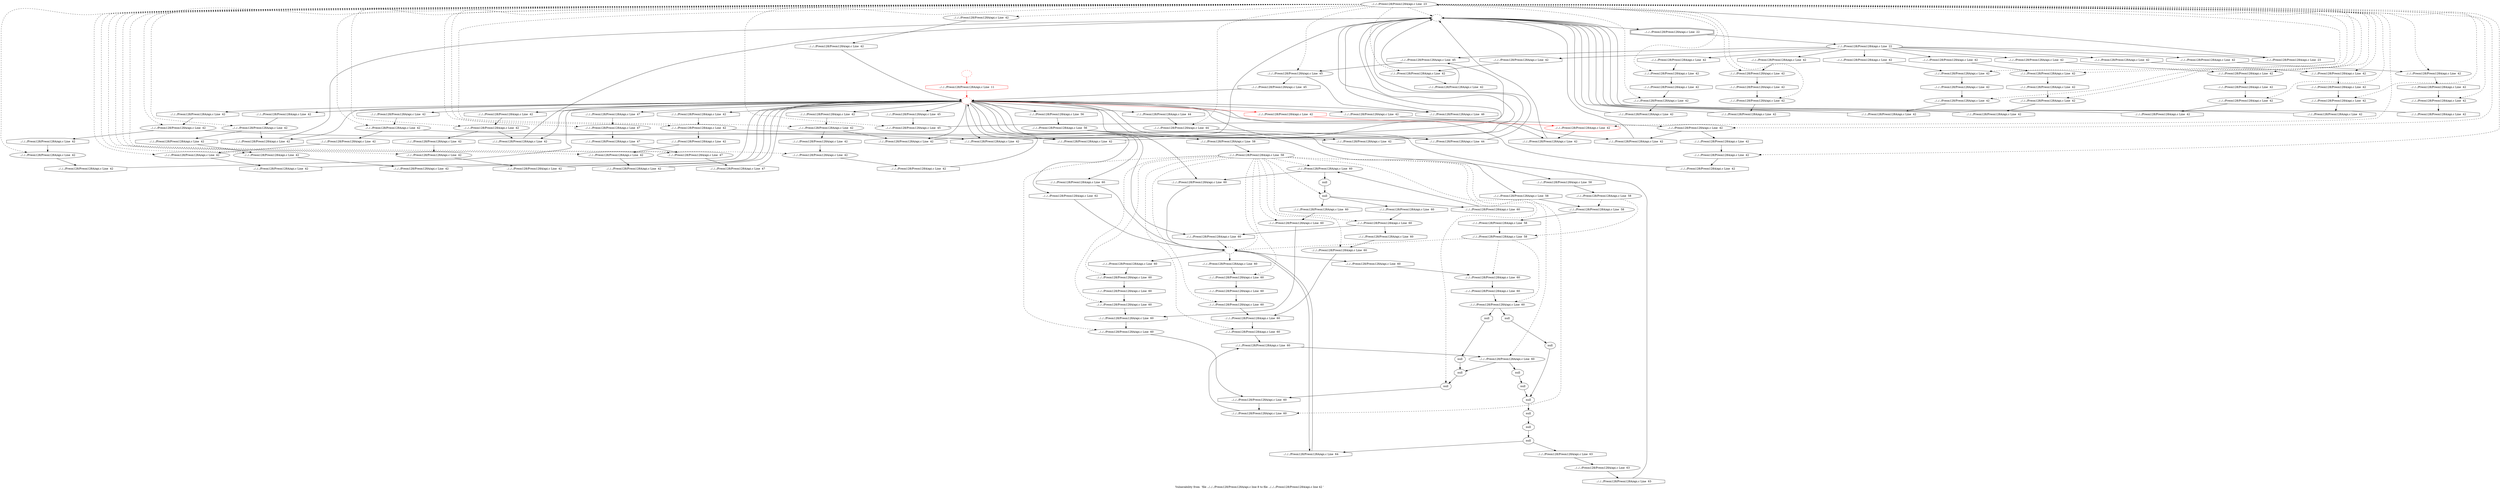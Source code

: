 digraph "Vulnerability from 'file ../../../Preon128/Preon128A/api.c line 8 to file ../../../Preon128/Preon128A/api.c line 42 '  "{
label="Vulnerability from  'file ../../../Preon128/Preon128A/api.c line 8 to file ../../../Preon128/Preon128A/api.c line 42 ' ";
node_1330[shape=ellipse,style=solid,label="../../../Preon128/Preon128A/api.c Line  23"]
node_1327[shape=ellipse,style=dashed,label=""]
"node_1330"->"node_1327" [style=dashed]
node_1352[shape=ellipse,style=solid,label="../../../Preon128/Preon128A/api.c Line  42"]
"node_1330"->"node_1352" [style=dashed]
node_1354[shape=ellipse,style=solid,label="../../../Preon128/Preon128A/api.c Line  42"]
"node_1330"->"node_1354" [style=dashed]
node_1345[shape=ellipse,style=solid,label="../../../Preon128/Preon128A/api.c Line  42"]
"node_1330"->"node_1345" [style=dashed]
node_1343[shape=ellipse,style=solid,label="../../../Preon128/Preon128A/api.c Line  42"]
"node_1330"->"node_1343" [style=dashed]
node_1336[shape=ellipse,style=solid,label="../../../Preon128/Preon128A/api.c Line  42"]
"node_1330"->"node_1336" [style=dashed]
node_1388[shape=ellipse,style=solid,label="../../../Preon128/Preon128A/api.c Line  42"]
"node_1330"->"node_1388" [style=dashed]
node_1390[shape=ellipse,style=solid,label="../../../Preon128/Preon128A/api.c Line  42", color=red]
"node_1330"->"node_1390" [style=dashed]
node_1356[shape=ellipse,style=solid,label="../../../Preon128/Preon128A/api.c Line  42"]
"node_1330"->"node_1356" [style=dashed]
node_1358[shape=ellipse,style=solid,label="../../../Preon128/Preon128A/api.c Line  42"]
"node_1330"->"node_1358" [style=dashed]
node_1379[shape=ellipse,style=solid,label="../../../Preon128/Preon128A/api.c Line  42"]
"node_1330"->"node_1379" [style=dashed]
node_1381[shape=ellipse,style=solid,label="../../../Preon128/Preon128A/api.c Line  42"]
"node_1330"->"node_1381" [style=dashed]
node_1375[shape=ellipse,style=solid,label="../../../Preon128/Preon128A/api.c Line  42"]
"node_1330"->"node_1375" [style=dashed]
node_1407[shape=ellipse,style=solid,label="../../../Preon128/Preon128A/api.c Line  42"]
"node_1330"->"node_1407" [style=dashed]
node_1409[shape=ellipse,style=solid,label="../../../Preon128/Preon128A/api.c Line  42"]
"node_1330"->"node_1409" [style=dashed]
node_1332[shape=ellipse,style=solid,label="../../../Preon128/Preon128A/api.c Line  42"]
"node_1330"->"node_1332" [style=dashed]
node_1370[shape=ellipse,style=solid,label="../../../Preon128/Preon128A/api.c Line  42"]
"node_1330"->"node_1370" [style=dashed]
node_1396[shape=ellipse,style=solid,label="../../../Preon128/Preon128A/api.c Line  42"]
"node_1330"->"node_1396" [style=dashed]
node_1347[shape=ellipse,style=solid,label="../../../Preon128/Preon128A/api.c Line  42"]
"node_1330"->"node_1347" [style=dashed]
node_1400[shape=ellipse,style=solid,label="../../../Preon128/Preon128A/api.c Line  42"]
"node_1330"->"node_1400" [style=dashed]
node_1402[shape=ellipse,style=solid,label="../../../Preon128/Preon128A/api.c Line  42"]
"node_1330"->"node_1402" [style=dashed]
node_1423[shape=ellipse,style=solid,label="../../../Preon128/Preon128A/api.c Line  45"]
"node_1330"->"node_1423" [style=dashed]
node_1365[shape=ellipse,style=solid,label="../../../Preon128/Preon128A/api.c Line  42"]
"node_1330"->"node_1365" [style=dashed]
node_1398[shape=ellipse,style=solid,label="../../../Preon128/Preon128A/api.c Line  42"]
"node_1330"->"node_1398" [style=dashed]
node_1392[shape=ellipse,style=solid,label="../../../Preon128/Preon128A/api.c Line  42"]
"node_1330"->"node_1392" [style=dashed]
node_1341[shape=ellipse,style=solid,label="../../../Preon128/Preon128A/api.c Line  42"]
"node_1330"->"node_1341" [style=dashed]
node_1411[shape=ellipse,style=solid,label="../../../Preon128/Preon128A/api.c Line  42"]
"node_1330"->"node_1411" [style=dashed]
node_1413[shape=ellipse,style=solid,label="../../../Preon128/Preon128A/api.c Line  42"]
"node_1330"->"node_1413" [style=dashed]
node_1363[shape=ellipse,style=solid,label="../../../Preon128/Preon128A/api.c Line  42"]
"node_1330"->"node_1363" [style=dashed]
node_1386[shape=ellipse,style=solid,label="../../../Preon128/Preon128A/api.c Line  42"]
"node_1330"->"node_1386" [style=dashed]
node_1377[shape=ellipse,style=solid,label="../../../Preon128/Preon128A/api.c Line  42"]
"node_1330"->"node_1377" [style=dashed]
node_1334[shape=ellipse,style=solid,label="../../../Preon128/Preon128A/api.c Line  42"]
"node_1330"->"node_1334" [style=dashed]
node_1368[shape=ellipse,style=solid,label="../../../Preon128/Preon128A/api.c Line  42"]
"node_1330"->"node_1368" [style=dashed]
node_1427[shape=ellipse,style=solid,label="../../../Preon128/Preon128A/api.c Line  47"]
"node_1330"->"node_1427" [style=dashed]
node_1429[shape=ellipse,style=solid,label="../../../Preon128/Preon128A/api.c Line  47"]
"node_1330"->"node_1429" [style=dashed]
node_1418[shape=ellipse,style=solid,label="../../../Preon128/Preon128A/api.c Line  44"]
"node_1330"->"node_1418" [style=dashed]
node_1421[shape=ellipse,style=solid,label="../../../Preon128/Preon128A/api.c Line  45"]
"node_1330"->"node_1421" [style=dashed]
node_1329[shape=doubleoctagon,style=solid,label="../../../Preon128/Preon128A/api.c Line  22"]
node_1328[shape=ellipse,style=solid,label="../../../Preon128/Preon128A/api.c Line  22"]
"node_1329"->"node_1328"
node_1353[shape=octagon,style=solid,label="../../../Preon128/Preon128A/api.c Line  42"]
"node_1328"->"node_1353"
node_1333[shape=octagon,style=solid,label="../../../Preon128/Preon128A/api.c Line  42"]
"node_1328"->"node_1333"
node_1376[shape=octagon,style=solid,label="../../../Preon128/Preon128A/api.c Line  42"]
"node_1328"->"node_1376"
node_1408[shape=octagon,style=solid,label="../../../Preon128/Preon128A/api.c Line  42"]
"node_1328"->"node_1408"
node_1424[shape=octagon,style=solid,label="../../../Preon128/Preon128A/api.c Line  45"]
"node_1328"->"node_1424"
node_1397[shape=octagon,style=solid,label="../../../Preon128/Preon128A/api.c Line  42"]
"node_1328"->"node_1397"
node_1364[shape=octagon,style=solid,label="../../../Preon128/Preon128A/api.c Line  42"]
"node_1328"->"node_1364"
node_1387[shape=octagon,style=solid,label="../../../Preon128/Preon128A/api.c Line  42"]
"node_1328"->"node_1387"
node_1342[shape=octagon,style=solid,label="../../../Preon128/Preon128A/api.c Line  42"]
"node_1328"->"node_1342"
node_1331[shape=octagon,style=solid,label="../../../Preon128/Preon128A/api.c Line  23"]
"node_1328"->"node_1331"
"node_1327"->"node_1329"
node_1326[shape=octagon,style=solid,label="../../../Preon128/Preon128A/api.c Line  11", color=red]
node_1325[shape=ellipse,style=dashed,label="", color=red]
"node_1326"->"node_1325" [color=red]
node_1487[shape=octagon,style=solid,label="../../../Preon128/Preon128A/api.c Line  62"]
"node_1325"->"node_1487"
node_1339[shape=octagon,style=solid,label="../../../Preon128/Preon128A/api.c Line  42"]
"node_1325"->"node_1339"
node_1461[shape=octagon,style=solid,label="../../../Preon128/Preon128A/api.c Line  60"]
"node_1325"->"node_1461"
node_1432[shape=octagon,style=solid,label="../../../Preon128/Preon128A/api.c Line  56"]
"node_1325"->"node_1432"
node_1357[shape=octagon,style=solid,label="../../../Preon128/Preon128A/api.c Line  42"]
"node_1325"->"node_1357"
node_1380[shape=octagon,style=solid,label="../../../Preon128/Preon128A/api.c Line  42"]
"node_1325"->"node_1380"
node_1384[shape=octagon,style=solid,label="../../../Preon128/Preon128A/api.c Line  42"]
"node_1325"->"node_1384"
node_1440[shape=octagon,style=solid,label="../../../Preon128/Preon128A/api.c Line  60"]
"node_1325"->"node_1440"
node_1416[shape=octagon,style=solid,label="../../../Preon128/Preon128A/api.c Line  42"]
"node_1325"->"node_1416"
node_1369[shape=octagon,style=solid,label="../../../Preon128/Preon128A/api.c Line  42"]
"node_1325"->"node_1369"
node_1361[shape=octagon,style=solid,label="../../../Preon128/Preon128A/api.c Line  42"]
"node_1325"->"node_1361"
node_1394[shape=octagon,style=solid,label="../../../Preon128/Preon128A/api.c Line  42"]
"node_1325"->"node_1394"
node_1401[shape=octagon,style=solid,label="../../../Preon128/Preon128A/api.c Line  42"]
"node_1325"->"node_1401"
node_1422[shape=octagon,style=solid,label="../../../Preon128/Preon128A/api.c Line  45"]
"node_1325"->"node_1422"
node_1346[shape=octagon,style=solid,label="../../../Preon128/Preon128A/api.c Line  42"]
"node_1325"->"node_1346"
node_1391[shape=octagon,style=solid,label="../../../Preon128/Preon128A/api.c Line  42", color=red]
"node_1325"->"node_1391" [color=red]
node_1405[shape=octagon,style=solid,label="../../../Preon128/Preon128A/api.c Line  42"]
"node_1325"->"node_1405"
node_1335[shape=octagon,style=solid,label="../../../Preon128/Preon128A/api.c Line  42"]
"node_1325"->"node_1335"
node_1412[shape=octagon,style=solid,label="../../../Preon128/Preon128A/api.c Line  42"]
"node_1325"->"node_1412"
node_1478[shape=octagon,style=solid,label="../../../Preon128/Preon128A/api.c Line  60"]
"node_1325"->"node_1478"
node_1350[shape=octagon,style=solid,label="../../../Preon128/Preon128A/api.c Line  42"]
"node_1325"->"node_1350"
node_1426[shape=octagon,style=solid,label="../../../Preon128/Preon128A/api.c Line  46"]
"node_1325"->"node_1426"
node_1428[shape=octagon,style=solid,label="../../../Preon128/Preon128A/api.c Line  47"]
"node_1325"->"node_1428"
node_1373[shape=octagon,style=solid,label="../../../Preon128/Preon128A/api.c Line  42"]
"node_1325"->"node_1373"
node_1419[shape=octagon,style=solid,label="../../../Preon128/Preon128A/api.c Line  44"]
"node_1325"->"node_1419"
node_1420[shape=octagon,style=solid,label="../../../Preon128/Preon128A/api.c Line  44"]
"node_1325"->"node_1420"
node_1324[shape=ellipse,style=dashed,label="", color=red]
"node_1324"->"node_1326" [color=red]
node_1351[shape=octagon,style=solid,label="../../../Preon128/Preon128A/api.c Line  42"]
"node_1351"->"node_1327"
node_1355[shape=octagon,style=solid,label="../../../Preon128/Preon128A/api.c Line  42"]
"node_1352"->"node_1355"
node_1455[shape=ellipse,style=solid,label="../../../Preon128/Preon128A/api.c Line  60"]
node_1454[shape=octagon,style=solid,label="../../../Preon128/Preon128A/api.c Line  60"]
"node_1455"->"node_1454"
node_1456[shape=octagon,style=solid,label="../../../Preon128/Preon128A/api.c Line  60"]
"node_1456"->"node_1455"
node_1457[shape=ellipse,style=solid,label="../../../Preon128/Preon128A/api.c Line  60"]
"node_1457"->"node_1456"
node_1458[shape=octagon,style=solid,label="../../../Preon128/Preon128A/api.c Line  60"]
"node_1458"->"node_1457"
node_1459[shape=ellipse,style=solid,label="../../../Preon128/Preon128A/api.c Line  60"]
"node_1459"->"node_1458"
node_1471[shape=octagon,style=solid,label="../../../Preon128/Preon128A/api.c Line  60"]
node_1470[shape=ellipse,style=solid,label="../../../Preon128/Preon128A/api.c Line  60"]
"node_1471"->"node_1470"
node_1472[shape=ellipse,style=solid,label="../../../Preon128/Preon128A/api.c Line  60"]
"node_1472"->"node_1471"
node_1473[shape=octagon,style=solid,label="../../../Preon128/Preon128A/api.c Line  60"]
"node_1473"->"node_1472"
node_1474[shape=ellipse,style=solid,label="../../../Preon128/Preon128A/api.c Line  60"]
"node_1474"->"node_1473"
node_1475[shape=octagon,style=solid,label="../../../Preon128/Preon128A/api.c Line  60"]
"node_1475"->"node_1474"
node_1476[shape=ellipse,style=solid,label="../../../Preon128/Preon128A/api.c Line  60"]
"node_1476"->"node_1475"
"node_1353"->"node_1352"
node_1362[shape=octagon,style=solid,label="../../../Preon128/Preon128A/api.c Line  42"]
"node_1354"->"node_1362"
node_1348[shape=octagon,style=solid,label="../../../Preon128/Preon128A/api.c Line  42"]
"node_1345"->"node_1348"
"node_1345"->"node_1350"
node_1445[shape=ellipse,style=solid,label="null"]
node_1484[shape=octagon,style=solid,label="null"]
"node_1445"->"node_1484"
node_1446[shape=octagon,style=solid,label="null"]
"node_1446"->"node_1445"
node_1447[shape=ellipse,style=solid,label="null"]
node_1482[shape=octagon,style=solid,label="null"]
"node_1447"->"node_1482"
node_1448[shape=octagon,style=solid,label="null"]
"node_1448"->"node_1447"
node_1449[shape=ellipse,style=solid,label="../../../Preon128/Preon128A/api.c Line  58"]
"node_1449"->"node_1455" [style=dashed]
"node_1449"->"node_1457" [style=dashed]
"node_1449"->"node_1459" [style=dashed]
"node_1449"->"node_1472" [style=dashed]
"node_1449"->"node_1474" [style=dashed]
"node_1449"->"node_1476" [style=dashed]
node_1462[shape=ellipse,style=solid,label="../../../Preon128/Preon128A/api.c Line  60"]
"node_1449"->"node_1462" [style=dashed]
node_1464[shape=ellipse,style=solid,label="null"]
"node_1449"->"node_1464" [style=dashed]
node_1439[shape=ellipse,style=dashed,label=""]
"node_1449"->"node_1439" [style=dashed]
node_1466[shape=ellipse,style=solid,label="../../../Preon128/Preon128A/api.c Line  60"]
"node_1449"->"node_1466" [style=dashed]
node_1468[shape=ellipse,style=solid,label="../../../Preon128/Preon128A/api.c Line  60"]
"node_1449"->"node_1468" [style=dashed]
"node_1449"->"node_1470" [style=dashed]
node_1453[shape=ellipse,style=solid,label="../../../Preon128/Preon128A/api.c Line  60"]
"node_1449"->"node_1453" [style=dashed]
node_1479[shape=ellipse,style=solid,label="../../../Preon128/Preon128A/api.c Line  60"]
"node_1449"->"node_1479" [style=dashed]
node_1481[shape=ellipse,style=solid,label="null"]
"node_1449"->"node_1481" [style=dashed]
"node_1343"->"node_1351"
node_1490[shape=octagon,style=solid,label="../../../Preon128/Preon128A/api.c Line  63"]
"node_1490"->"node_1325"
node_1491[shape=octagon,style=solid,label="../../../Preon128/Preon128A/api.c Line  64"]
"node_1491"->"node_1439"
node_1338[shape=octagon,style=solid,label="../../../Preon128/Preon128A/api.c Line  42"]
"node_1336"->"node_1338"
node_1395[shape=octagon,style=solid,label="../../../Preon128/Preon128A/api.c Line  42"]
"node_1388"->"node_1395"
node_1389[shape=octagon,style=solid,label="../../../Preon128/Preon128A/api.c Line  42"]
"node_1389"->"node_1388"
"node_1390"->"node_1394"
node_1483[shape=ellipse,style=solid,label="null"]
node_1486[shape=octagon,style=solid,label="null"]
"node_1483"->"node_1486"
"node_1484"->"node_1483"
node_1485[shape=ellipse,style=solid,label="null"]
"node_1485"->"node_1491"
node_1489[shape=octagon,style=solid,label="../../../Preon128/Preon128A/api.c Line  63"]
"node_1485"->"node_1489"
"node_1486"->"node_1485"
"node_1487"->"node_1439"
node_1488[shape=ellipse,style=solid,label="../../../Preon128/Preon128A/api.c Line  63"]
"node_1488"->"node_1490"
"node_1489"->"node_1488"
"node_1338"->"node_1325"
"node_1339"->"node_1327"
node_1460[shape=octagon,style=solid,label="../../../Preon128/Preon128A/api.c Line  60"]
"node_1460"->"node_1459"
"node_1461"->"node_1439"
"node_1462"->"node_1461"
node_1465[shape=octagon,style=solid,label="null"]
"node_1462"->"node_1465"
node_1463[shape=octagon,style=solid,label="../../../Preon128/Preon128A/api.c Line  60"]
"node_1463"->"node_1462"
"node_1464"->"node_1463"
node_1469[shape=octagon,style=solid,label="../../../Preon128/Preon128A/api.c Line  60"]
"node_1464"->"node_1469"
node_1480[shape=octagon,style=solid,label="../../../Preon128/Preon128A/api.c Line  60"]
"node_1464"->"node_1480"
"node_1355"->"node_1354"
node_1359[shape=octagon,style=solid,label="../../../Preon128/Preon128A/api.c Line  42"]
"node_1356"->"node_1359"
"node_1356"->"node_1361"
node_1430[shape=octagon,style=solid,label="../../../Preon128/Preon128A/api.c Line  47"]
"node_1430"->"node_1429"
node_1431[shape=ellipse,style=solid,label="../../../Preon128/Preon128A/api.c Line  56"]
node_1434[shape=octagon,style=solid,label="../../../Preon128/Preon128A/api.c Line  58"]
"node_1431"->"node_1434"
node_1436[shape=octagon,style=solid,label="../../../Preon128/Preon128A/api.c Line  58"]
"node_1431"->"node_1436"
node_1450[shape=octagon,style=solid,label="../../../Preon128/Preon128A/api.c Line  58"]
"node_1431"->"node_1450"
"node_1432"->"node_1431"
node_1433[shape=ellipse,style=solid,label="../../../Preon128/Preon128A/api.c Line  58"]
node_1435[shape=ellipse,style=solid,label="../../../Preon128/Preon128A/api.c Line  58"]
"node_1433"->"node_1435" [style=dashed]
node_1437[shape=ellipse,style=solid,label="../../../Preon128/Preon128A/api.c Line  58"]
"node_1433"->"node_1437" [style=dashed]
"node_1434"->"node_1433"
"node_1357"->"node_1356"
node_1360[shape=octagon,style=solid,label="../../../Preon128/Preon128A/api.c Line  42"]
"node_1358"->"node_1360"
node_1371[shape=octagon,style=solid,label="../../../Preon128/Preon128A/api.c Line  42"]
"node_1371"->"node_1370"
node_1372[shape=octagon,style=solid,label="../../../Preon128/Preon128A/api.c Line  42"]
"node_1372"->"node_1325"
node_1382[shape=octagon,style=solid,label="../../../Preon128/Preon128A/api.c Line  42"]
"node_1379"->"node_1382"
"node_1379"->"node_1384"
"node_1380"->"node_1379"
node_1383[shape=octagon,style=solid,label="../../../Preon128/Preon128A/api.c Line  42"]
"node_1381"->"node_1383"
node_1438[shape=octagon,style=solid,label="../../../Preon128/Preon128A/api.c Line  58"]
"node_1435"->"node_1438"
"node_1436"->"node_1435"
"node_1437"->"node_1439" [style=dashed]
node_1441[shape=ellipse,style=solid,label="../../../Preon128/Preon128A/api.c Line  60"]
"node_1437"->"node_1441" [style=dashed]
node_1443[shape=ellipse,style=solid,label="../../../Preon128/Preon128A/api.c Line  60"]
"node_1437"->"node_1443" [style=dashed]
"node_1438"->"node_1437"
"node_1439"->"node_1491"
"node_1439"->"node_1460"
node_1442[shape=octagon,style=solid,label="../../../Preon128/Preon128A/api.c Line  60"]
"node_1439"->"node_1442"
node_1477[shape=octagon,style=solid,label="../../../Preon128/Preon128A/api.c Line  60"]
"node_1439"->"node_1477"
"node_1382"->"node_1381"
"node_1383"->"node_1325"
"node_1384"->"node_1327"
"node_1359"->"node_1358"
"node_1360"->"node_1325"
"node_1333"->"node_1332"
node_1337[shape=octagon,style=solid,label="../../../Preon128/Preon128A/api.c Line  42"]
"node_1337"->"node_1336"
node_1340[shape=octagon,style=solid,label="../../../Preon128/Preon128A/api.c Line  42"]
"node_1340"->"node_1327"
node_1378[shape=octagon,style=solid,label="../../../Preon128/Preon128A/api.c Line  42"]
"node_1375"->"node_1378"
"node_1376"->"node_1375"
"node_1440"->"node_1439"
node_1444[shape=octagon,style=solid,label="../../../Preon128/Preon128A/api.c Line  60"]
"node_1441"->"node_1444"
"node_1442"->"node_1441"
"node_1443"->"node_1446"
"node_1443"->"node_1448"
"node_1444"->"node_1443"
node_1414[shape=octagon,style=solid,label="../../../Preon128/Preon128A/api.c Line  42"]
"node_1414"->"node_1413"
node_1415[shape=octagon,style=solid,label="../../../Preon128/Preon128A/api.c Line  42"]
"node_1415"->"node_1325"
"node_1416"->"node_1327"
node_1417[shape=octagon,style=solid,label="../../../Preon128/Preon128A/api.c Line  42"]
"node_1417"->"node_1327"
"node_1465"->"node_1464"
"node_1466"->"node_1456"
node_1467[shape=octagon,style=solid,label="../../../Preon128/Preon128A/api.c Line  60"]
"node_1467"->"node_1466"
"node_1468"->"node_1467"
"node_1468"->"node_1478"
"node_1469"->"node_1468"
"node_1470"->"node_1454"
node_1406[shape=octagon,style=solid,label="../../../Preon128/Preon128A/api.c Line  42"]
"node_1406"->"node_1327"
node_1410[shape=octagon,style=solid,label="../../../Preon128/Preon128A/api.c Line  42"]
"node_1407"->"node_1410"
"node_1408"->"node_1407"
"node_1409"->"node_1417"
"node_1332"->"node_1340"
"node_1369"->"node_1368"
"node_1370"->"node_1372"
"node_1361"->"node_1327"
"node_1362"->"node_1327"
"node_1394"->"node_1327"
"node_1395"->"node_1327"
node_1399[shape=octagon,style=solid,label="../../../Preon128/Preon128A/api.c Line  42"]
"node_1396"->"node_1399"
node_1349[shape=octagon,style=solid,label="../../../Preon128/Preon128A/api.c Line  42"]
"node_1347"->"node_1349"
"node_1450"->"node_1449"
node_1451[shape=ellipse,style=solid,label="null"]
"node_1451"->"node_1484"
node_1452[shape=octagon,style=solid,label="null"]
"node_1452"->"node_1451"
"node_1453"->"node_1452"
"node_1453"->"node_1482"
"node_1454"->"node_1453"
node_1403[shape=octagon,style=solid,label="../../../Preon128/Preon128A/api.c Line  42"]
"node_1400"->"node_1403"
"node_1400"->"node_1405"
"node_1401"->"node_1400"
node_1404[shape=octagon,style=solid,label="../../../Preon128/Preon128A/api.c Line  42"]
"node_1402"->"node_1404"
"node_1422"->"node_1421"
node_1425[shape=octagon,style=solid,label="../../../Preon128/Preon128A/api.c Line  45"]
"node_1423"->"node_1425"
"node_1423"->"node_1426"
"node_1424"->"node_1423"
"node_1425"->"node_1325"
node_1374[shape=octagon,style=solid,label="../../../Preon128/Preon128A/api.c Line  42"]
"node_1365"->"node_1374"
node_1366[shape=octagon,style=solid,label="../../../Preon128/Preon128A/api.c Line  42"]
"node_1366"->"node_1365"
"node_1346"->"node_1345"
"node_1397"->"node_1396"
"node_1398"->"node_1406"
"node_1399"->"node_1398"
"node_1391"->"node_1390" [color=red]
node_1393[shape=octagon,style=solid,label="../../../Preon128/Preon128A/api.c Line  42"]
"node_1392"->"node_1393"
"node_1393"->"node_1325"
"node_1403"->"node_1402"
"node_1404"->"node_1325"
"node_1405"->"node_1327"
node_1344[shape=octagon,style=solid,label="../../../Preon128/Preon128A/api.c Line  42"]
"node_1341"->"node_1344"
"node_1335"->"node_1334"
"node_1410"->"node_1409"
"node_1411"->"node_1414"
"node_1411"->"node_1416"
"node_1412"->"node_1411"
"node_1413"->"node_1415"
"node_1363"->"node_1366"
"node_1364"->"node_1363"
"node_1348"->"node_1347"
"node_1477"->"node_1476"
"node_1478"->"node_1439"
"node_1479"->"node_1473"
"node_1480"->"node_1479"
"node_1481"->"node_1471"
"node_1482"->"node_1481"
node_1385[shape=octagon,style=solid,label="../../../Preon128/Preon128A/api.c Line  42"]
"node_1385"->"node_1327"
"node_1386"->"node_1389"
"node_1387"->"node_1386"
"node_1377"->"node_1385"
"node_1378"->"node_1377"
"node_1349"->"node_1325"
"node_1350"->"node_1327"
"node_1334"->"node_1339"
"node_1334"->"node_1337"
"node_1344"->"node_1343"
node_1367[shape=octagon,style=solid,label="../../../Preon128/Preon128A/api.c Line  47"]
"node_1367"->"node_1325"
"node_1368"->"node_1371"
"node_1368"->"node_1373"
"node_1342"->"node_1341"
"node_1426"->"node_1327"
"node_1427"->"node_1430"
"node_1428"->"node_1427"
"node_1429"->"node_1367"
"node_1373"->"node_1327"
"node_1374"->"node_1327"
"node_1331"->"node_1330"
"node_1418"->"node_1420"
"node_1419"->"node_1418"
"node_1420"->"node_1327"
"node_1421"->"node_1424"
}

